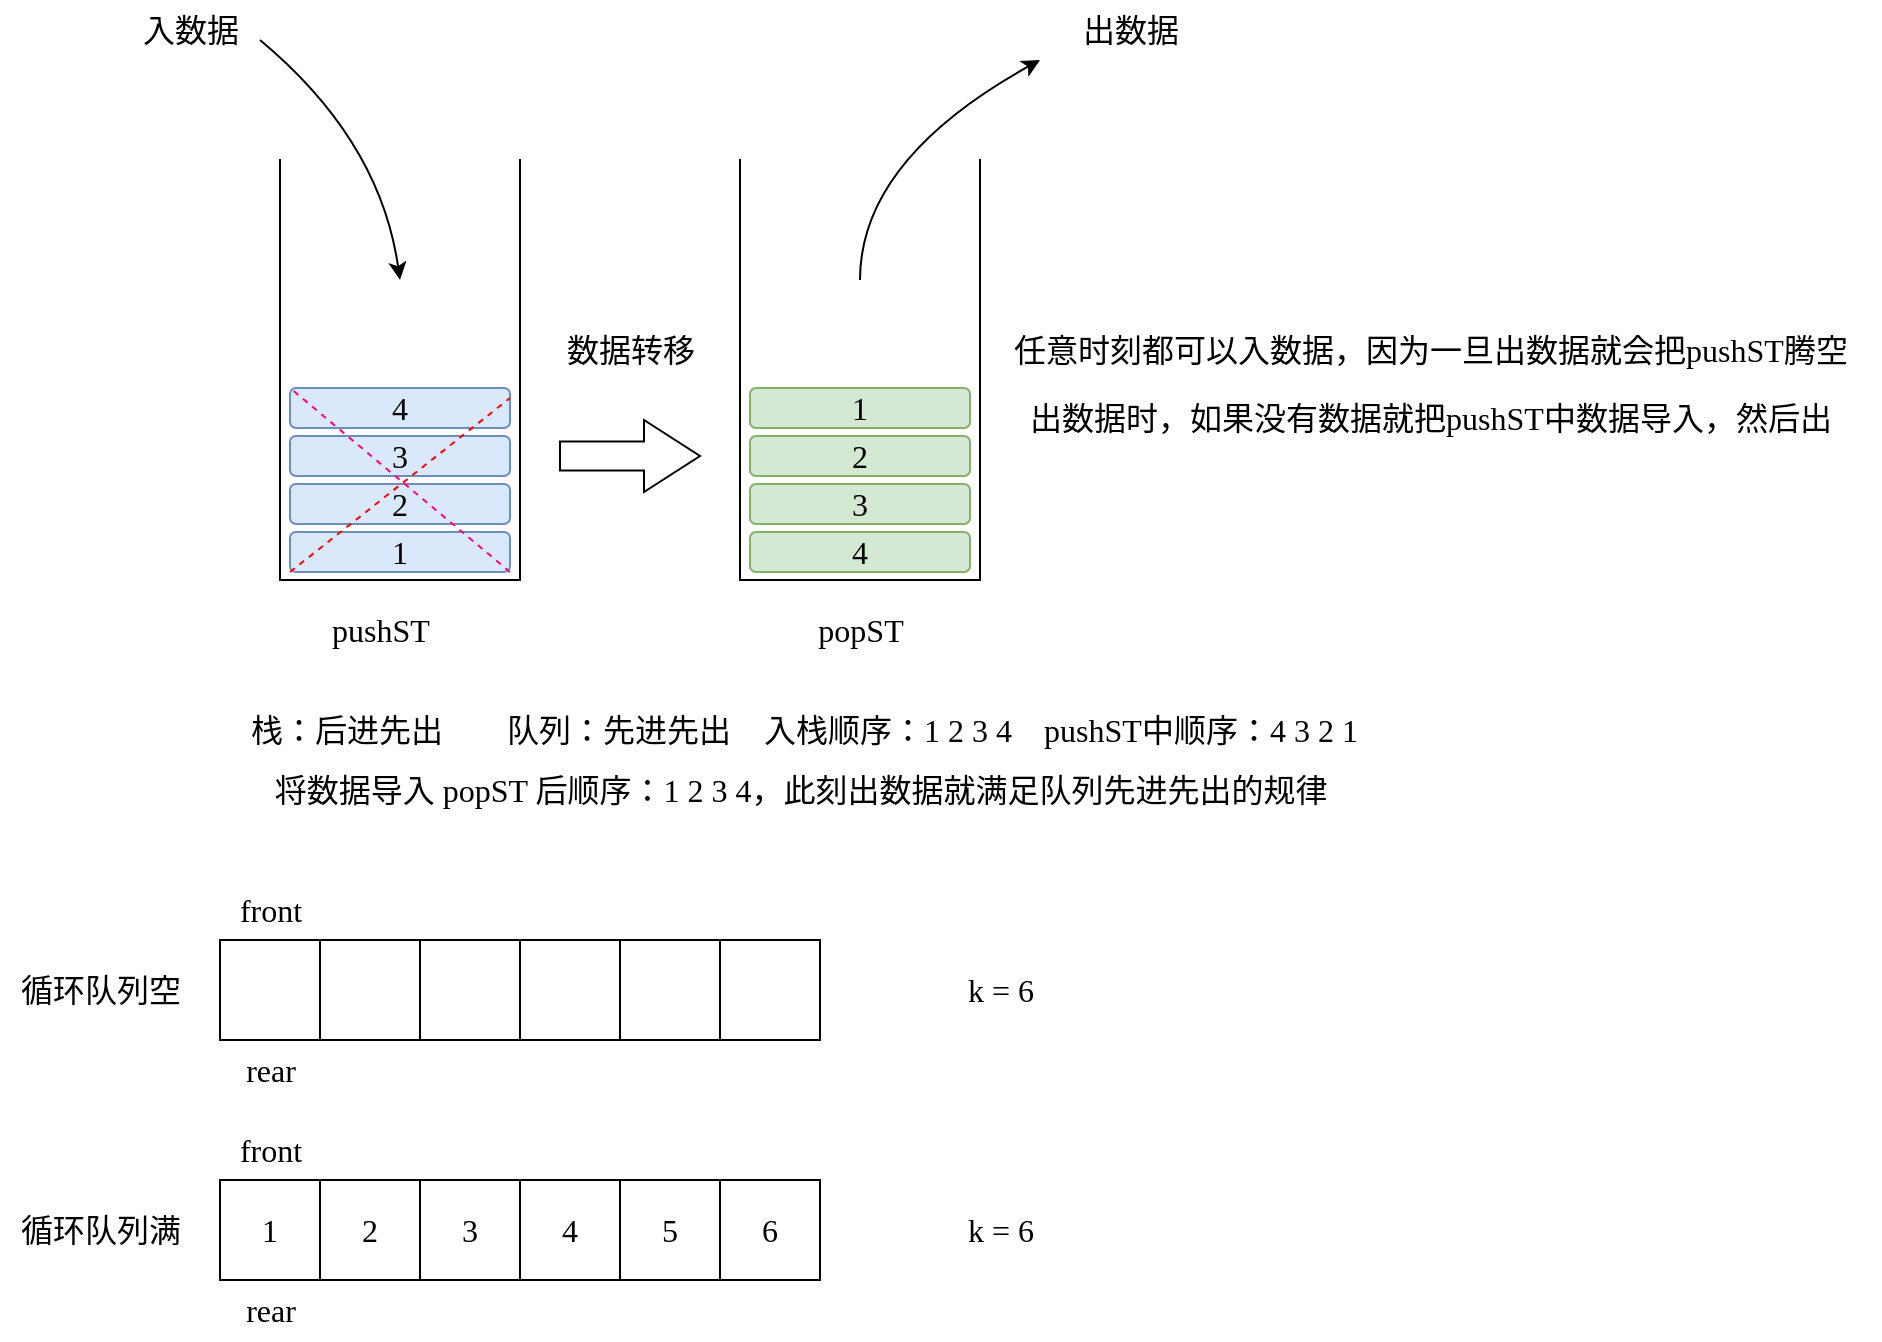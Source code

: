 <mxfile version="20.2.3" type="device"><diagram id="ETfbthXHUGOY6bwrQANn" name="第 1 页"><mxGraphModel dx="1038" dy="649" grid="1" gridSize="10" guides="1" tooltips="1" connect="1" arrows="1" fold="1" page="1" pageScale="1" pageWidth="2000" pageHeight="5000" math="0" shadow="0"><root><mxCell id="0"/><mxCell id="1" parent="0"/><mxCell id="7NAFjjVVQiVWSiFmDdxt-1" value="" style="shape=partialRectangle;whiteSpace=wrap;html=1;bottom=1;right=1;left=1;top=0;fillColor=none;routingCenterX=-0.5;" parent="1" vertex="1"><mxGeometry x="220" y="210" width="120" height="210" as="geometry"/></mxCell><mxCell id="7NAFjjVVQiVWSiFmDdxt-2" value="" style="shape=partialRectangle;whiteSpace=wrap;html=1;bottom=1;right=1;left=1;top=0;fillColor=none;routingCenterX=-0.5;" parent="1" vertex="1"><mxGeometry x="450" y="210" width="120" height="210" as="geometry"/></mxCell><mxCell id="7NAFjjVVQiVWSiFmDdxt-3" value="&lt;font style=&quot;font-size: 16px;&quot; face=&quot;Comic Sans MS&quot;&gt;pushST&lt;/font&gt;" style="text;html=1;align=center;verticalAlign=middle;resizable=0;points=[];autosize=1;strokeColor=none;fillColor=none;" parent="1" vertex="1"><mxGeometry x="230" y="430" width="80" height="30" as="geometry"/></mxCell><mxCell id="7NAFjjVVQiVWSiFmDdxt-4" value="popST" style="text;html=1;align=center;verticalAlign=middle;resizable=0;points=[];autosize=1;strokeColor=none;fillColor=none;fontSize=16;fontFamily=Comic Sans MS;" parent="1" vertex="1"><mxGeometry x="475" y="430" width="70" height="30" as="geometry"/></mxCell><mxCell id="7NAFjjVVQiVWSiFmDdxt-5" value="" style="endArrow=classic;html=1;fontFamily=Comic Sans MS;fontSize=15;entryX=0.5;entryY=0;entryDx=0;entryDy=0;curved=1;rounded=0;" parent="1" edge="1"><mxGeometry width="50" height="50" relative="1" as="geometry"><mxPoint x="210" y="150" as="sourcePoint"/><mxPoint x="280" y="270" as="targetPoint"/><Array as="points"><mxPoint x="270" y="200"/></Array></mxGeometry></mxCell><mxCell id="7NAFjjVVQiVWSiFmDdxt-6" value="入数据" style="text;html=1;align=center;verticalAlign=middle;resizable=0;points=[];autosize=1;strokeColor=none;fillColor=none;fontSize=16;fontFamily=Comic Sans MS;" parent="1" vertex="1"><mxGeometry x="140" y="130" width="70" height="30" as="geometry"/></mxCell><mxCell id="7NAFjjVVQiVWSiFmDdxt-7" value="" style="endArrow=classic;html=1;fontFamily=Comic Sans MS;fontSize=15;curved=1;rounded=0;" parent="1" edge="1"><mxGeometry width="50" height="50" relative="1" as="geometry"><mxPoint x="510" y="270" as="sourcePoint"/><mxPoint x="600" y="160" as="targetPoint"/><Array as="points"><mxPoint x="510" y="210"/></Array></mxGeometry></mxCell><mxCell id="7NAFjjVVQiVWSiFmDdxt-8" value="出数据" style="text;html=1;align=center;verticalAlign=middle;resizable=0;points=[];autosize=1;strokeColor=none;fillColor=none;fontSize=16;fontFamily=Comic Sans MS;" parent="1" vertex="1"><mxGeometry x="610" y="130" width="70" height="30" as="geometry"/></mxCell><mxCell id="7NAFjjVVQiVWSiFmDdxt-10" value="出数据时，如果没有数据就把pushST中数据导入，然后出" style="text;html=1;align=center;verticalAlign=middle;resizable=0;points=[];autosize=1;strokeColor=none;fillColor=none;fontSize=16;fontFamily=Comic Sans MS;" parent="1" vertex="1"><mxGeometry x="580" y="324" width="430" height="30" as="geometry"/></mxCell><mxCell id="7NAFjjVVQiVWSiFmDdxt-11" value="任意时刻都可以入数据，因为一旦出数据就会把pushST腾空" style="text;html=1;align=center;verticalAlign=middle;resizable=0;points=[];autosize=1;strokeColor=none;fillColor=none;fontSize=16;fontFamily=Comic Sans MS;" parent="1" vertex="1"><mxGeometry x="570" y="290" width="450" height="30" as="geometry"/></mxCell><mxCell id="7NAFjjVVQiVWSiFmDdxt-12" value="1" style="rounded=1;whiteSpace=wrap;html=1;fontFamily=Comic Sans MS;fontSize=16;fillColor=#dae8fc;strokeColor=#6c8ebf;" parent="1" vertex="1"><mxGeometry x="225" y="396" width="110" height="20" as="geometry"/></mxCell><mxCell id="7NAFjjVVQiVWSiFmDdxt-13" value="2" style="rounded=1;whiteSpace=wrap;html=1;fontFamily=Comic Sans MS;fontSize=16;fillColor=#dae8fc;strokeColor=#6c8ebf;" parent="1" vertex="1"><mxGeometry x="225" y="372" width="110" height="20" as="geometry"/></mxCell><mxCell id="7NAFjjVVQiVWSiFmDdxt-14" value="3" style="rounded=1;whiteSpace=wrap;html=1;fontFamily=Comic Sans MS;fontSize=16;fillColor=#dae8fc;strokeColor=#6c8ebf;" parent="1" vertex="1"><mxGeometry x="225" y="348" width="110" height="20" as="geometry"/></mxCell><mxCell id="7NAFjjVVQiVWSiFmDdxt-15" value="4" style="rounded=1;whiteSpace=wrap;html=1;fontFamily=Comic Sans MS;fontSize=16;fillColor=#dae8fc;strokeColor=#6c8ebf;" parent="1" vertex="1"><mxGeometry x="225" y="324" width="110" height="20" as="geometry"/></mxCell><mxCell id="7NAFjjVVQiVWSiFmDdxt-16" value="栈：后进先出&lt;span style=&quot;white-space: pre;&quot;&gt;&#9;&lt;/span&gt;队列：先进先出" style="text;html=1;align=center;verticalAlign=middle;resizable=0;points=[];autosize=1;strokeColor=none;fillColor=none;fontSize=16;fontFamily=Comic Sans MS;" parent="1" vertex="1"><mxGeometry x="200" y="480" width="250" height="30" as="geometry"/></mxCell><mxCell id="7NAFjjVVQiVWSiFmDdxt-17" value="入栈顺序：1 2 3 4&amp;nbsp; &amp;nbsp; pushST中顺序：4 3 2 1" style="text;html=1;align=center;verticalAlign=middle;resizable=0;points=[];autosize=1;strokeColor=none;fillColor=none;fontSize=16;fontFamily=Comic Sans MS;" parent="1" vertex="1"><mxGeometry x="440" y="480" width="340" height="30" as="geometry"/></mxCell><mxCell id="7NAFjjVVQiVWSiFmDdxt-18" value="将数据导入 popST 后顺序：1 2 3 4，此刻出数据就满足队列先进先出的规律" style="text;html=1;align=center;verticalAlign=middle;resizable=0;points=[];autosize=1;strokeColor=none;fillColor=none;fontSize=16;fontFamily=Comic Sans MS;" parent="1" vertex="1"><mxGeometry x="200" y="510" width="560" height="30" as="geometry"/></mxCell><mxCell id="7NAFjjVVQiVWSiFmDdxt-19" value="" style="shape=singleArrow;whiteSpace=wrap;html=1;arrowWidth=0.4;arrowSize=0.4;fontFamily=Comic Sans MS;fontSize=16;" parent="1" vertex="1"><mxGeometry x="360" y="340" width="70" height="36" as="geometry"/></mxCell><mxCell id="7NAFjjVVQiVWSiFmDdxt-20" value="数据转移" style="text;html=1;align=center;verticalAlign=middle;resizable=0;points=[];autosize=1;strokeColor=none;fillColor=none;fontSize=16;fontFamily=Comic Sans MS;" parent="1" vertex="1"><mxGeometry x="350" y="290" width="90" height="30" as="geometry"/></mxCell><mxCell id="7NAFjjVVQiVWSiFmDdxt-21" value="4" style="rounded=1;whiteSpace=wrap;html=1;fontFamily=Comic Sans MS;fontSize=16;fillColor=#d5e8d4;strokeColor=#82b366;" parent="1" vertex="1"><mxGeometry x="455" y="396" width="110" height="20" as="geometry"/></mxCell><mxCell id="7NAFjjVVQiVWSiFmDdxt-22" value="3" style="rounded=1;whiteSpace=wrap;html=1;fontFamily=Comic Sans MS;fontSize=16;fillColor=#d5e8d4;strokeColor=#82b366;" parent="1" vertex="1"><mxGeometry x="455" y="372" width="110" height="20" as="geometry"/></mxCell><mxCell id="7NAFjjVVQiVWSiFmDdxt-23" value="2" style="rounded=1;whiteSpace=wrap;html=1;fontFamily=Comic Sans MS;fontSize=16;fillColor=#d5e8d4;strokeColor=#82b366;" parent="1" vertex="1"><mxGeometry x="455" y="348" width="110" height="20" as="geometry"/></mxCell><mxCell id="7NAFjjVVQiVWSiFmDdxt-24" value="1" style="rounded=1;whiteSpace=wrap;html=1;fontFamily=Comic Sans MS;fontSize=16;fillColor=#d5e8d4;strokeColor=#82b366;" parent="1" vertex="1"><mxGeometry x="455" y="324" width="110" height="20" as="geometry"/></mxCell><mxCell id="7NAFjjVVQiVWSiFmDdxt-28" value="" style="endArrow=none;dashed=1;html=1;rounded=0;fontFamily=Comic Sans MS;fontSize=16;entryX=1;entryY=0.25;entryDx=0;entryDy=0;strokeColor=#FF0000;" parent="1" target="7NAFjjVVQiVWSiFmDdxt-15" edge="1"><mxGeometry width="50" height="50" relative="1" as="geometry"><mxPoint x="225" y="416" as="sourcePoint"/><mxPoint x="275" y="366" as="targetPoint"/></mxGeometry></mxCell><mxCell id="7NAFjjVVQiVWSiFmDdxt-29" value="" style="endArrow=none;dashed=1;html=1;rounded=0;fontFamily=Comic Sans MS;fontSize=16;entryX=0;entryY=0;entryDx=0;entryDy=0;exitX=1;exitY=1;exitDx=0;exitDy=0;strokeColor=#FF0080;" parent="1" source="7NAFjjVVQiVWSiFmDdxt-12" target="7NAFjjVVQiVWSiFmDdxt-15" edge="1"><mxGeometry width="50" height="50" relative="1" as="geometry"><mxPoint x="280" y="398" as="sourcePoint"/><mxPoint x="330" y="348" as="targetPoint"/></mxGeometry></mxCell><mxCell id="zz0Sh1svDl6cVR17k_df-1" value="" style="whiteSpace=wrap;html=1;aspect=fixed;fontFamily=Comic Sans MS;fontSize=16;" vertex="1" parent="1"><mxGeometry x="190" y="600" width="50" height="50" as="geometry"/></mxCell><mxCell id="zz0Sh1svDl6cVR17k_df-2" value="" style="whiteSpace=wrap;html=1;aspect=fixed;fontFamily=Comic Sans MS;fontSize=16;" vertex="1" parent="1"><mxGeometry x="240" y="600" width="50" height="50" as="geometry"/></mxCell><mxCell id="zz0Sh1svDl6cVR17k_df-3" value="" style="whiteSpace=wrap;html=1;aspect=fixed;fontFamily=Comic Sans MS;fontSize=16;" vertex="1" parent="1"><mxGeometry x="290" y="600" width="50" height="50" as="geometry"/></mxCell><mxCell id="zz0Sh1svDl6cVR17k_df-4" value="" style="whiteSpace=wrap;html=1;aspect=fixed;fontFamily=Comic Sans MS;fontSize=16;" vertex="1" parent="1"><mxGeometry x="340" y="600" width="50" height="50" as="geometry"/></mxCell><mxCell id="zz0Sh1svDl6cVR17k_df-5" value="" style="whiteSpace=wrap;html=1;aspect=fixed;fontFamily=Comic Sans MS;fontSize=16;" vertex="1" parent="1"><mxGeometry x="390" y="600" width="50" height="50" as="geometry"/></mxCell><mxCell id="zz0Sh1svDl6cVR17k_df-6" value="" style="whiteSpace=wrap;html=1;aspect=fixed;fontFamily=Comic Sans MS;fontSize=16;" vertex="1" parent="1"><mxGeometry x="440" y="600" width="50" height="50" as="geometry"/></mxCell><mxCell id="zz0Sh1svDl6cVR17k_df-7" value="&lt;font style=&quot;font-size: 16px;&quot; face=&quot;Comic Sans MS&quot;&gt;k = 6&lt;/font&gt;" style="text;html=1;align=center;verticalAlign=middle;resizable=0;points=[];autosize=1;strokeColor=none;fillColor=none;" vertex="1" parent="1"><mxGeometry x="550" y="610" width="60" height="30" as="geometry"/></mxCell><mxCell id="zz0Sh1svDl6cVR17k_df-8" value="front" style="text;html=1;align=center;verticalAlign=middle;resizable=0;points=[];autosize=1;strokeColor=none;fillColor=none;fontSize=16;fontFamily=Comic Sans MS;" vertex="1" parent="1"><mxGeometry x="185" y="570" width="60" height="30" as="geometry"/></mxCell><mxCell id="zz0Sh1svDl6cVR17k_df-9" value="rear" style="text;html=1;align=center;verticalAlign=middle;resizable=0;points=[];autosize=1;strokeColor=none;fillColor=none;fontSize=16;fontFamily=Comic Sans MS;" vertex="1" parent="1"><mxGeometry x="185" y="650" width="60" height="30" as="geometry"/></mxCell><mxCell id="zz0Sh1svDl6cVR17k_df-10" value="循环队列空" style="text;html=1;align=center;verticalAlign=middle;resizable=0;points=[];autosize=1;strokeColor=none;fillColor=none;fontSize=16;fontFamily=Comic Sans MS;" vertex="1" parent="1"><mxGeometry x="80" y="610" width="100" height="30" as="geometry"/></mxCell><mxCell id="zz0Sh1svDl6cVR17k_df-11" value="1" style="whiteSpace=wrap;html=1;aspect=fixed;fontFamily=Comic Sans MS;fontSize=16;" vertex="1" parent="1"><mxGeometry x="190" y="720" width="50" height="50" as="geometry"/></mxCell><mxCell id="zz0Sh1svDl6cVR17k_df-12" value="2" style="whiteSpace=wrap;html=1;aspect=fixed;fontFamily=Comic Sans MS;fontSize=16;" vertex="1" parent="1"><mxGeometry x="240" y="720" width="50" height="50" as="geometry"/></mxCell><mxCell id="zz0Sh1svDl6cVR17k_df-13" value="3" style="whiteSpace=wrap;html=1;aspect=fixed;fontFamily=Comic Sans MS;fontSize=16;" vertex="1" parent="1"><mxGeometry x="290" y="720" width="50" height="50" as="geometry"/></mxCell><mxCell id="zz0Sh1svDl6cVR17k_df-14" value="4" style="whiteSpace=wrap;html=1;aspect=fixed;fontFamily=Comic Sans MS;fontSize=16;" vertex="1" parent="1"><mxGeometry x="340" y="720" width="50" height="50" as="geometry"/></mxCell><mxCell id="zz0Sh1svDl6cVR17k_df-15" value="5" style="whiteSpace=wrap;html=1;aspect=fixed;fontFamily=Comic Sans MS;fontSize=16;" vertex="1" parent="1"><mxGeometry x="390" y="720" width="50" height="50" as="geometry"/></mxCell><mxCell id="zz0Sh1svDl6cVR17k_df-16" value="6" style="whiteSpace=wrap;html=1;aspect=fixed;fontFamily=Comic Sans MS;fontSize=16;" vertex="1" parent="1"><mxGeometry x="440" y="720" width="50" height="50" as="geometry"/></mxCell><mxCell id="zz0Sh1svDl6cVR17k_df-17" value="&lt;font style=&quot;font-size: 16px;&quot; face=&quot;Comic Sans MS&quot;&gt;k = 6&lt;/font&gt;" style="text;html=1;align=center;verticalAlign=middle;resizable=0;points=[];autosize=1;strokeColor=none;fillColor=none;" vertex="1" parent="1"><mxGeometry x="550" y="730" width="60" height="30" as="geometry"/></mxCell><mxCell id="zz0Sh1svDl6cVR17k_df-18" value="front" style="text;html=1;align=center;verticalAlign=middle;resizable=0;points=[];autosize=1;strokeColor=none;fillColor=none;fontSize=16;fontFamily=Comic Sans MS;" vertex="1" parent="1"><mxGeometry x="185" y="690" width="60" height="30" as="geometry"/></mxCell><mxCell id="zz0Sh1svDl6cVR17k_df-19" value="rear" style="text;html=1;align=center;verticalAlign=middle;resizable=0;points=[];autosize=1;strokeColor=none;fillColor=none;fontSize=16;fontFamily=Comic Sans MS;" vertex="1" parent="1"><mxGeometry x="185" y="770" width="60" height="30" as="geometry"/></mxCell><mxCell id="zz0Sh1svDl6cVR17k_df-20" value="循环队列满" style="text;html=1;align=center;verticalAlign=middle;resizable=0;points=[];autosize=1;strokeColor=none;fillColor=none;fontSize=16;fontFamily=Comic Sans MS;" vertex="1" parent="1"><mxGeometry x="80" y="730" width="100" height="30" as="geometry"/></mxCell></root></mxGraphModel></diagram></mxfile>